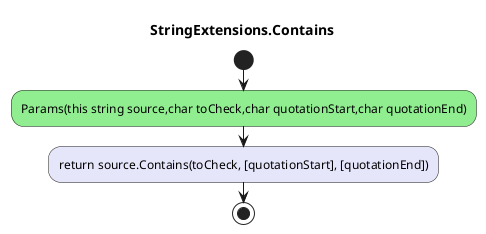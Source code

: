 @startuml StringExtensions.Contains
title StringExtensions.Contains
start
#LightGreen:Params(this string source,char toCheck,char quotationStart,char quotationEnd);
#Lavender:return source.Contains(toCheck, [quotationStart], [quotationEnd]);
stop
@enduml
